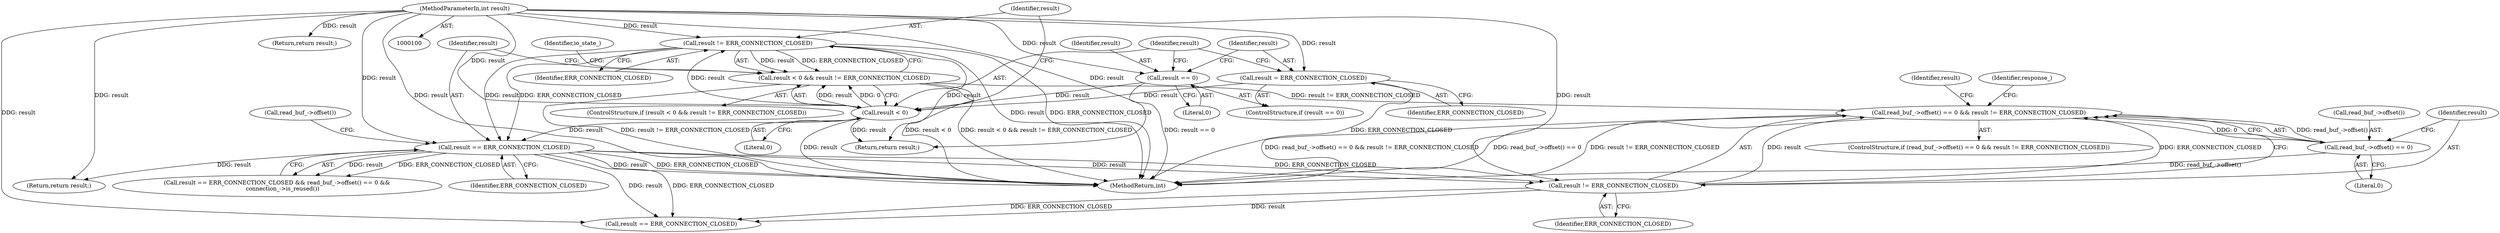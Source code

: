 digraph "0_Chrome_9c18dbcb79e5f700c453d1ac01fb6d8768e4844a@API" {
"1000141" [label="(Call,read_buf_->offset() == 0 && result != ERR_CONNECTION_CLOSED)"];
"1000142" [label="(Call,read_buf_->offset() == 0)"];
"1000145" [label="(Call,result != ERR_CONNECTION_CLOSED)"];
"1000126" [label="(Call,result == ERR_CONNECTION_CLOSED)"];
"1000115" [label="(Call,result != ERR_CONNECTION_CLOSED)"];
"1000112" [label="(Call,result < 0)"];
"1000107" [label="(Call,result = ERR_CONNECTION_CLOSED)"];
"1000101" [label="(MethodParameterIn,int result)"];
"1000104" [label="(Call,result == 0)"];
"1000111" [label="(Call,result < 0 && result != ERR_CONNECTION_CLOSED)"];
"1000154" [label="(Call,result == ERR_CONNECTION_CLOSED)"];
"1000101" [label="(MethodParameterIn,int result)"];
"1000141" [label="(Call,read_buf_->offset() == 0 && result != ERR_CONNECTION_CLOSED)"];
"1000142" [label="(Call,read_buf_->offset() == 0)"];
"1000138" [label="(Return,return result;)"];
"1000117" [label="(Identifier,ERR_CONNECTION_CLOSED)"];
"1000105" [label="(Identifier,result)"];
"1000140" [label="(ControlStructure,if (read_buf_->offset() == 0 && result != ERR_CONNECTION_CLOSED))"];
"1000110" [label="(ControlStructure,if (result < 0 && result != ERR_CONNECTION_CLOSED))"];
"1000103" [label="(ControlStructure,if (result == 0))"];
"1000108" [label="(Identifier,result)"];
"1000115" [label="(Call,result != ERR_CONNECTION_CLOSED)"];
"1000155" [label="(Identifier,result)"];
"1000150" [label="(Identifier,response_)"];
"1000113" [label="(Identifier,result)"];
"1000147" [label="(Identifier,ERR_CONNECTION_CLOSED)"];
"1000111" [label="(Call,result < 0 && result != ERR_CONNECTION_CLOSED)"];
"1000106" [label="(Literal,0)"];
"1000112" [label="(Call,result < 0)"];
"1000131" [label="(Call,read_buf_->offset())"];
"1000198" [label="(MethodReturn,int)"];
"1000107" [label="(Call,result = ERR_CONNECTION_CLOSED)"];
"1000145" [label="(Call,result != ERR_CONNECTION_CLOSED)"];
"1000122" [label="(Return,return result;)"];
"1000104" [label="(Call,result == 0)"];
"1000128" [label="(Identifier,ERR_CONNECTION_CLOSED)"];
"1000126" [label="(Call,result == ERR_CONNECTION_CLOSED)"];
"1000196" [label="(Return,return result;)"];
"1000125" [label="(Call,result == ERR_CONNECTION_CLOSED && read_buf_->offset() == 0 &&\n      connection_->is_reused())"];
"1000116" [label="(Identifier,result)"];
"1000120" [label="(Identifier,io_state_)"];
"1000127" [label="(Identifier,result)"];
"1000114" [label="(Literal,0)"];
"1000146" [label="(Identifier,result)"];
"1000143" [label="(Call,read_buf_->offset())"];
"1000109" [label="(Identifier,ERR_CONNECTION_CLOSED)"];
"1000144" [label="(Literal,0)"];
"1000141" -> "1000140"  [label="AST: "];
"1000141" -> "1000142"  [label="CFG: "];
"1000141" -> "1000145"  [label="CFG: "];
"1000142" -> "1000141"  [label="AST: "];
"1000145" -> "1000141"  [label="AST: "];
"1000150" -> "1000141"  [label="CFG: "];
"1000155" -> "1000141"  [label="CFG: "];
"1000141" -> "1000198"  [label="DDG: read_buf_->offset() == 0 && result != ERR_CONNECTION_CLOSED"];
"1000141" -> "1000198"  [label="DDG: read_buf_->offset() == 0"];
"1000141" -> "1000198"  [label="DDG: result != ERR_CONNECTION_CLOSED"];
"1000142" -> "1000141"  [label="DDG: read_buf_->offset()"];
"1000142" -> "1000141"  [label="DDG: 0"];
"1000145" -> "1000141"  [label="DDG: result"];
"1000145" -> "1000141"  [label="DDG: ERR_CONNECTION_CLOSED"];
"1000111" -> "1000141"  [label="DDG: result != ERR_CONNECTION_CLOSED"];
"1000142" -> "1000144"  [label="CFG: "];
"1000143" -> "1000142"  [label="AST: "];
"1000144" -> "1000142"  [label="AST: "];
"1000146" -> "1000142"  [label="CFG: "];
"1000142" -> "1000198"  [label="DDG: read_buf_->offset()"];
"1000145" -> "1000147"  [label="CFG: "];
"1000146" -> "1000145"  [label="AST: "];
"1000147" -> "1000145"  [label="AST: "];
"1000126" -> "1000145"  [label="DDG: result"];
"1000126" -> "1000145"  [label="DDG: ERR_CONNECTION_CLOSED"];
"1000101" -> "1000145"  [label="DDG: result"];
"1000145" -> "1000154"  [label="DDG: result"];
"1000145" -> "1000154"  [label="DDG: ERR_CONNECTION_CLOSED"];
"1000126" -> "1000125"  [label="AST: "];
"1000126" -> "1000128"  [label="CFG: "];
"1000127" -> "1000126"  [label="AST: "];
"1000128" -> "1000126"  [label="AST: "];
"1000131" -> "1000126"  [label="CFG: "];
"1000125" -> "1000126"  [label="CFG: "];
"1000126" -> "1000198"  [label="DDG: result"];
"1000126" -> "1000198"  [label="DDG: ERR_CONNECTION_CLOSED"];
"1000126" -> "1000125"  [label="DDG: result"];
"1000126" -> "1000125"  [label="DDG: ERR_CONNECTION_CLOSED"];
"1000115" -> "1000126"  [label="DDG: result"];
"1000115" -> "1000126"  [label="DDG: ERR_CONNECTION_CLOSED"];
"1000112" -> "1000126"  [label="DDG: result"];
"1000101" -> "1000126"  [label="DDG: result"];
"1000126" -> "1000138"  [label="DDG: result"];
"1000126" -> "1000154"  [label="DDG: result"];
"1000126" -> "1000154"  [label="DDG: ERR_CONNECTION_CLOSED"];
"1000115" -> "1000111"  [label="AST: "];
"1000115" -> "1000117"  [label="CFG: "];
"1000116" -> "1000115"  [label="AST: "];
"1000117" -> "1000115"  [label="AST: "];
"1000111" -> "1000115"  [label="CFG: "];
"1000115" -> "1000198"  [label="DDG: ERR_CONNECTION_CLOSED"];
"1000115" -> "1000198"  [label="DDG: result"];
"1000115" -> "1000111"  [label="DDG: result"];
"1000115" -> "1000111"  [label="DDG: ERR_CONNECTION_CLOSED"];
"1000112" -> "1000115"  [label="DDG: result"];
"1000101" -> "1000115"  [label="DDG: result"];
"1000115" -> "1000122"  [label="DDG: result"];
"1000112" -> "1000111"  [label="AST: "];
"1000112" -> "1000114"  [label="CFG: "];
"1000113" -> "1000112"  [label="AST: "];
"1000114" -> "1000112"  [label="AST: "];
"1000116" -> "1000112"  [label="CFG: "];
"1000111" -> "1000112"  [label="CFG: "];
"1000112" -> "1000198"  [label="DDG: result"];
"1000112" -> "1000111"  [label="DDG: result"];
"1000112" -> "1000111"  [label="DDG: 0"];
"1000107" -> "1000112"  [label="DDG: result"];
"1000104" -> "1000112"  [label="DDG: result"];
"1000101" -> "1000112"  [label="DDG: result"];
"1000112" -> "1000122"  [label="DDG: result"];
"1000107" -> "1000103"  [label="AST: "];
"1000107" -> "1000109"  [label="CFG: "];
"1000108" -> "1000107"  [label="AST: "];
"1000109" -> "1000107"  [label="AST: "];
"1000113" -> "1000107"  [label="CFG: "];
"1000107" -> "1000198"  [label="DDG: ERR_CONNECTION_CLOSED"];
"1000101" -> "1000107"  [label="DDG: result"];
"1000101" -> "1000100"  [label="AST: "];
"1000101" -> "1000198"  [label="DDG: result"];
"1000101" -> "1000104"  [label="DDG: result"];
"1000101" -> "1000122"  [label="DDG: result"];
"1000101" -> "1000138"  [label="DDG: result"];
"1000101" -> "1000154"  [label="DDG: result"];
"1000101" -> "1000196"  [label="DDG: result"];
"1000104" -> "1000103"  [label="AST: "];
"1000104" -> "1000106"  [label="CFG: "];
"1000105" -> "1000104"  [label="AST: "];
"1000106" -> "1000104"  [label="AST: "];
"1000108" -> "1000104"  [label="CFG: "];
"1000113" -> "1000104"  [label="CFG: "];
"1000104" -> "1000198"  [label="DDG: result == 0"];
"1000111" -> "1000110"  [label="AST: "];
"1000120" -> "1000111"  [label="CFG: "];
"1000127" -> "1000111"  [label="CFG: "];
"1000111" -> "1000198"  [label="DDG: result != ERR_CONNECTION_CLOSED"];
"1000111" -> "1000198"  [label="DDG: result < 0"];
"1000111" -> "1000198"  [label="DDG: result < 0 && result != ERR_CONNECTION_CLOSED"];
}
